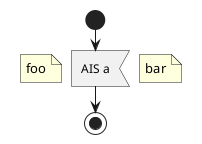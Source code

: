 {
  "sha1": "rrivkahkqb3g7hsz0a2ls183g3af5u7",
  "insertion": {
    "when": "2024-06-04T17:28:44.183Z",
    "user": "plantuml@gmail.com"
  }
}
@startuml
start
:AIS a<
note left : foo
note right : bar
stop 
@enduml
